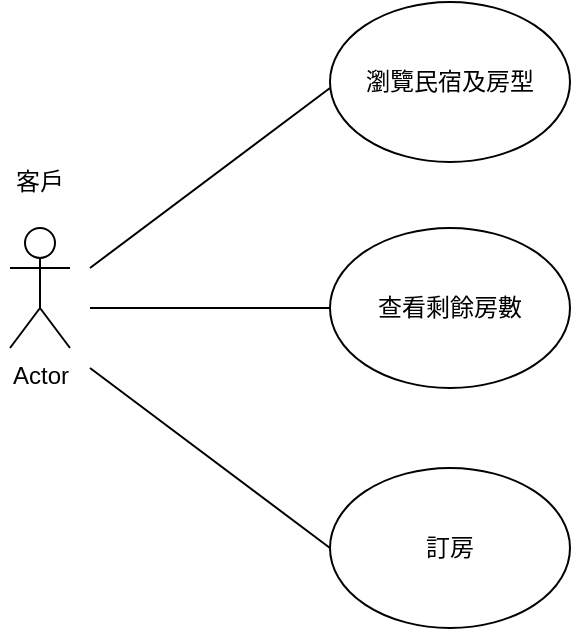 <mxfile version="14.9.8" type="github">
  <diagram id="o2Mci7tJNU0uu5RGhdFe" name="Page-1">
    <mxGraphModel dx="1038" dy="491" grid="1" gridSize="10" guides="1" tooltips="1" connect="1" arrows="1" fold="1" page="1" pageScale="1" pageWidth="827" pageHeight="1169" math="0" shadow="0">
      <root>
        <mxCell id="0" />
        <mxCell id="1" parent="0" />
        <mxCell id="BGMo5jH5_Rjpne1eD77c-1" value="Actor" style="shape=umlActor;verticalLabelPosition=bottom;verticalAlign=top;html=1;outlineConnect=0;" vertex="1" parent="1">
          <mxGeometry x="110" y="160" width="30" height="60" as="geometry" />
        </mxCell>
        <mxCell id="BGMo5jH5_Rjpne1eD77c-2" value="瀏覽民宿及房型" style="ellipse;whiteSpace=wrap;html=1;" vertex="1" parent="1">
          <mxGeometry x="270" y="47" width="120" height="80" as="geometry" />
        </mxCell>
        <mxCell id="BGMo5jH5_Rjpne1eD77c-3" value="查看剩餘房數" style="ellipse;whiteSpace=wrap;html=1;" vertex="1" parent="1">
          <mxGeometry x="270" y="160" width="120" height="80" as="geometry" />
        </mxCell>
        <mxCell id="BGMo5jH5_Rjpne1eD77c-4" value="訂房" style="ellipse;whiteSpace=wrap;html=1;" vertex="1" parent="1">
          <mxGeometry x="270" y="280" width="120" height="80" as="geometry" />
        </mxCell>
        <mxCell id="BGMo5jH5_Rjpne1eD77c-9" value="" style="endArrow=none;html=1;" edge="1" parent="1">
          <mxGeometry width="50" height="50" relative="1" as="geometry">
            <mxPoint x="150" y="180" as="sourcePoint" />
            <mxPoint x="270" y="90" as="targetPoint" />
          </mxGeometry>
        </mxCell>
        <mxCell id="BGMo5jH5_Rjpne1eD77c-10" value="" style="endArrow=none;html=1;" edge="1" parent="1">
          <mxGeometry width="50" height="50" relative="1" as="geometry">
            <mxPoint x="150" y="200" as="sourcePoint" />
            <mxPoint x="270" y="200" as="targetPoint" />
          </mxGeometry>
        </mxCell>
        <mxCell id="BGMo5jH5_Rjpne1eD77c-11" value="" style="endArrow=none;html=1;" edge="1" parent="1">
          <mxGeometry width="50" height="50" relative="1" as="geometry">
            <mxPoint x="150" y="230" as="sourcePoint" />
            <mxPoint x="270" y="320" as="targetPoint" />
          </mxGeometry>
        </mxCell>
        <mxCell id="BGMo5jH5_Rjpne1eD77c-13" value="客戶" style="text;html=1;strokeColor=none;fillColor=none;align=center;verticalAlign=middle;whiteSpace=wrap;rounded=0;" vertex="1" parent="1">
          <mxGeometry x="105" y="127" width="40" height="20" as="geometry" />
        </mxCell>
      </root>
    </mxGraphModel>
  </diagram>
</mxfile>
